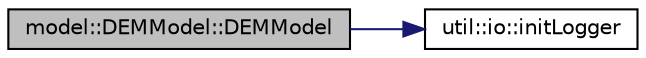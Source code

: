 digraph "model::DEMModel::DEMModel"
{
  edge [fontname="Helvetica",fontsize="10",labelfontname="Helvetica",labelfontsize="10"];
  node [fontname="Helvetica",fontsize="10",shape=record];
  rankdir="LR";
  Node0 [label="model::DEMModel::DEMModel",height=0.2,width=0.4,color="black", fillcolor="grey75", style="filled", fontcolor="black"];
  Node0 -> Node1 [color="midnightblue",fontsize="10",style="solid",fontname="Helvetica"];
  Node1 [label="util::io::initLogger",height=0.2,width=0.4,color="black", fillcolor="white", style="filled",URL="$namespaceutil_1_1io.html#a4dff0d0c5fe0f5692789c25ee17f7497",tooltip="Initializes the logger. "];
}
